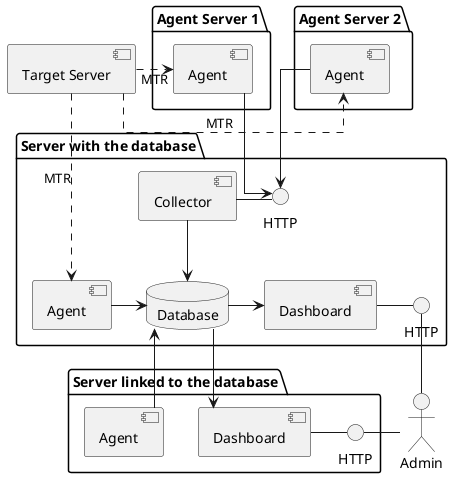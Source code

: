 @startuml
'skinparam linetype polyline
skinparam linetype ortho

package "Server with the database" {
  component "Agent" as agent
  component "Dashboard" as dashboard
  component "Collector" as collector
  database "Database" as db
  Interface "HTTP" as http
  Interface "HTTP" as http_c
  agent -right-> db
  dashboard -right- http
  dashboard <-left- db
  collector -right- http_c
  collector -down-> db
}

package "Agent Server 1" {
  component "Agent" as agent2 
}

package "Agent Server 2" {
  component "Agent" as agent3 
}

package "Server linked to the database" {
  component "Dashboard" as dashboard2
  component "Agent" as agent4
  Interface "HTTP" as http2
  dashboard2 -right- http2
}

actor "Admin" as admin

agent2 -down-> http_c
agent3 -down-> http_c
agent4 -up-> db
dashboard2 <-up- db
admin -left- http
admin -left- http2

component "Target Server" as target
agent <.left. target: MTR
agent2 <.left. target: MTR
agent3 <.left. target: MTR
'agent4 <.left. target: MTR

@enduml
